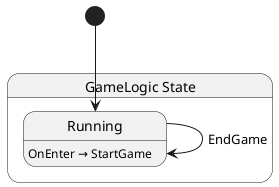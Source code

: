 @startuml GameLogic
state "GameLogic State" as test_game_logic_GameLogic_State {
  state "Running" as test_game_logic_GameLogic_State_Running
}

test_game_logic_GameLogic_State_Running --> test_game_logic_GameLogic_State_Running : EndGame

test_game_logic_GameLogic_State_Running : OnEnter → StartGame

[*] --> test_game_logic_GameLogic_State_Running
@enduml